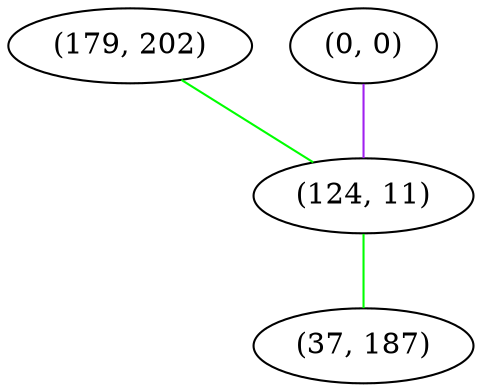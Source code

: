 graph "" {
"(179, 202)";
"(0, 0)";
"(124, 11)";
"(37, 187)";
"(179, 202)" -- "(124, 11)"  [color=green, key=0, weight=2];
"(0, 0)" -- "(124, 11)"  [color=purple, key=0, weight=4];
"(124, 11)" -- "(37, 187)"  [color=green, key=0, weight=2];
}
